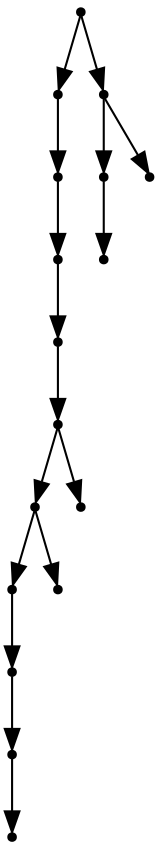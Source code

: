 digraph {
  16 [shape=point];
  11 [shape=point];
  10 [shape=point];
  9 [shape=point];
  8 [shape=point];
  7 [shape=point];
  5 [shape=point];
  3 [shape=point];
  2 [shape=point];
  1 [shape=point];
  0 [shape=point];
  4 [shape=point];
  6 [shape=point];
  15 [shape=point];
  13 [shape=point];
  12 [shape=point];
  14 [shape=point];
16 -> 11;
11 -> 10;
10 -> 9;
9 -> 8;
8 -> 7;
7 -> 5;
5 -> 3;
3 -> 2;
2 -> 1;
1 -> 0;
5 -> 4;
7 -> 6;
16 -> 15;
15 -> 13;
13 -> 12;
15 -> 14;
}
